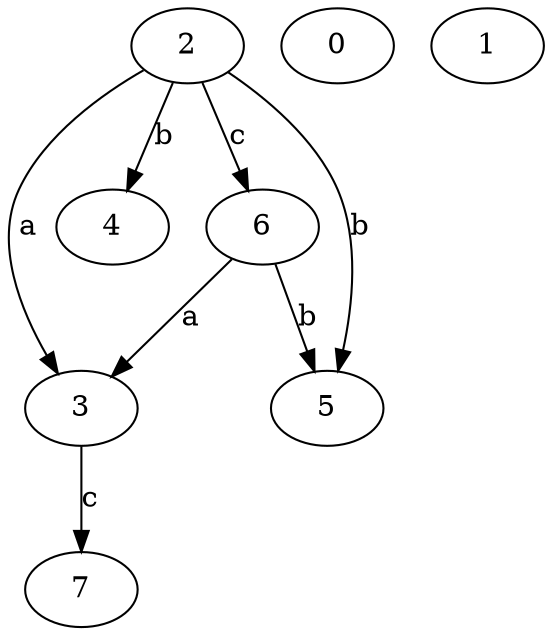 strict digraph  {
2;
3;
4;
5;
6;
0;
7;
1;
2 -> 3  [label=a];
2 -> 4  [label=b];
2 -> 5  [label=b];
2 -> 6  [label=c];
3 -> 7  [label=c];
6 -> 3  [label=a];
6 -> 5  [label=b];
}

